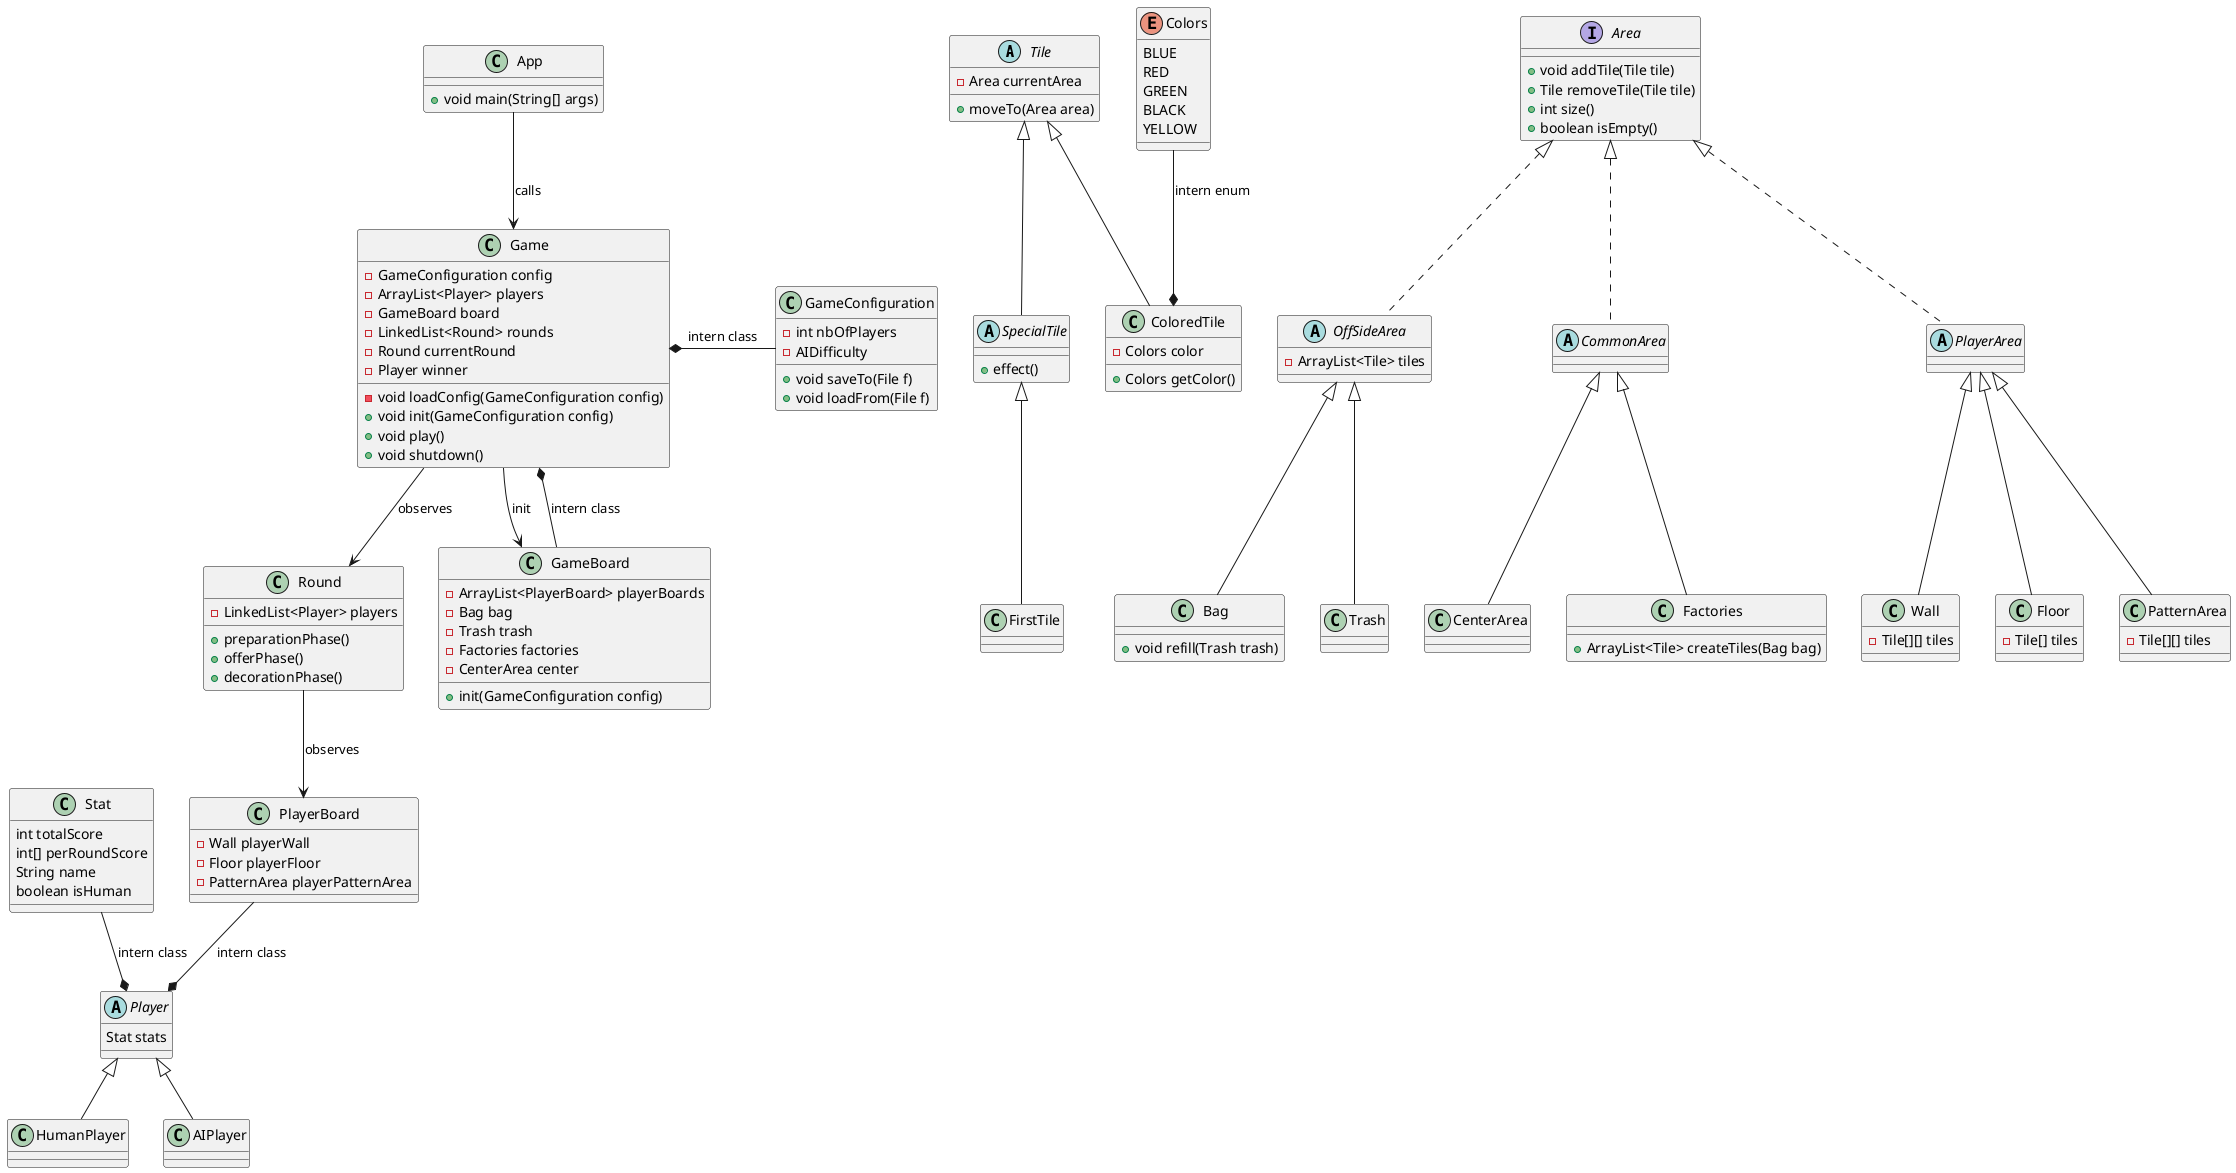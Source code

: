 @startuml

Abstract class Tile {
	-Area currentArea
	+moveTo(Area area)
}


Tile <|-- SpecialTile
abstract class SpecialTile {
	+effect()
}

Tile <|-- ColoredTile
class ColoredTile {
	-Colors color
	+Colors getColor()
}

SpecialTile <|-- FirstTile
class FirstTile

Colors --* ColoredTile : "intern enum"
enum Colors {
	BLUE
	RED
	GREEN
	BLACK
	YELLOW	
}


interface Area {
	+void addTile(Tile tile)
	+Tile removeTile(Tile tile)
	+int size()
	+boolean isEmpty()
}

Area <|.. OffSideArea
abstract class OffSideArea {
	-ArrayList<Tile> tiles
}

OffSideArea <|-- Bag
class Bag {
	+void refill(Trash trash)
}

OffSideArea <|-- Trash
class Trash {
	
}

Area <|.. CommonArea
abstract class CommonArea
CommonArea <|-- CenterArea
CommonArea <|-- Factories
class Factories {
	+ArrayList<Tile> createTiles(Bag bag)
}

Area <|.. PlayerArea
abstract class PlayerArea

PlayerArea <|-- Wall
class Wall {
	-Tile[][] tiles
}

PlayerArea <|-- Floor
class Floor {
	-Tile[] tiles
}

PlayerArea <|-- PatternArea
class PatternArea{
	-Tile[][] tiles
}

abstract class Player {
	Stat stats
}

Stat  --* Player : "intern class"
class Stat {
	int totalScore
	int[] perRoundScore
	String name
	boolean isHuman
}

Player <|-- HumanPlayer
Player <|-- AIPlayer


class PlayerBoard
PlayerBoard --* Player : "intern class"


GameConfiguration -left-* Game : "intern class"
class GameConfiguration {
	-int nbOfPlayers	
	-AIDifficulty
	+void saveTo(File f)
	+void loadFrom(File f)
}

Game --> Round : "observes"
class Game {
	-GameConfiguration config
	-ArrayList<Player> players
	-GameBoard board
	-LinkedList<Round> rounds
	-Round currentRound
	-Player winner
	-void loadConfig(GameConfiguration config)
	+void init(GameConfiguration config)
	+void play()
	+void shutdown()
}

Game --> GameBoard : "init"
GameBoard --* Game : "intern class"
class GameBoard {
	-ArrayList<PlayerBoard> playerBoards
	-Bag bag
	-Trash trash
	-Factories factories
	-CenterArea center
	+init(GameConfiguration config)
}
	
Round --> PlayerBoard : "observes"
class PlayerBoard {
	-Wall playerWall
	-Floor playerFloor
	-PatternArea playerPatternArea
}

class Round {	
	-LinkedList<Player> players
	+preparationPhase()
	+offerPhase()
	+decorationPhase()	
}


App --> Game : "calls"
class App {
	+void main(String[] args)
}


@enduml
